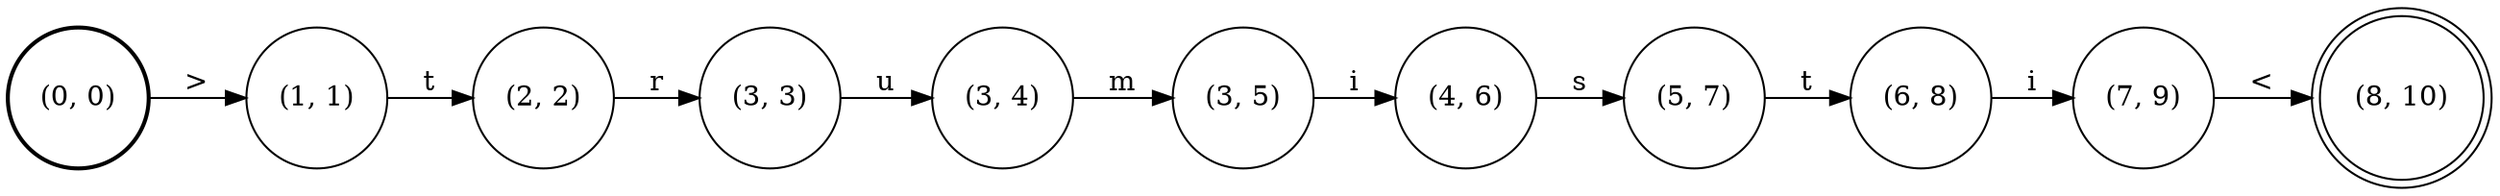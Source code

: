 digraph G {
rankdir=LR;
node [shape=circle]
0 [style=bold label="(0, 0)"]
1 [label="(4, 6)"]
2 [label="(3, 3)"]
3 [label="(6, 8)"]
4 [label="(7, 9)"]
5 [label="(5, 7)"]
6 [shape=doublecircle label="(8, 10)"]
7 [label="(2, 2)"]
8 [label="(3, 4)"]
9 [label="(1, 1)"]
10 [label="(3, 5)"]
7 -> 2 [label="r"]
5 -> 3 [label="t"]
1 -> 5 [label="s"]
2 -> 8 [label="u"]
8 -> 10 [label="m"]
0 -> 9 [label=">"]
3 -> 4 [label="i"]
9 -> 7 [label="t"]
4 -> 6 [label="<"]
10 -> 1 [label="i"]
}
